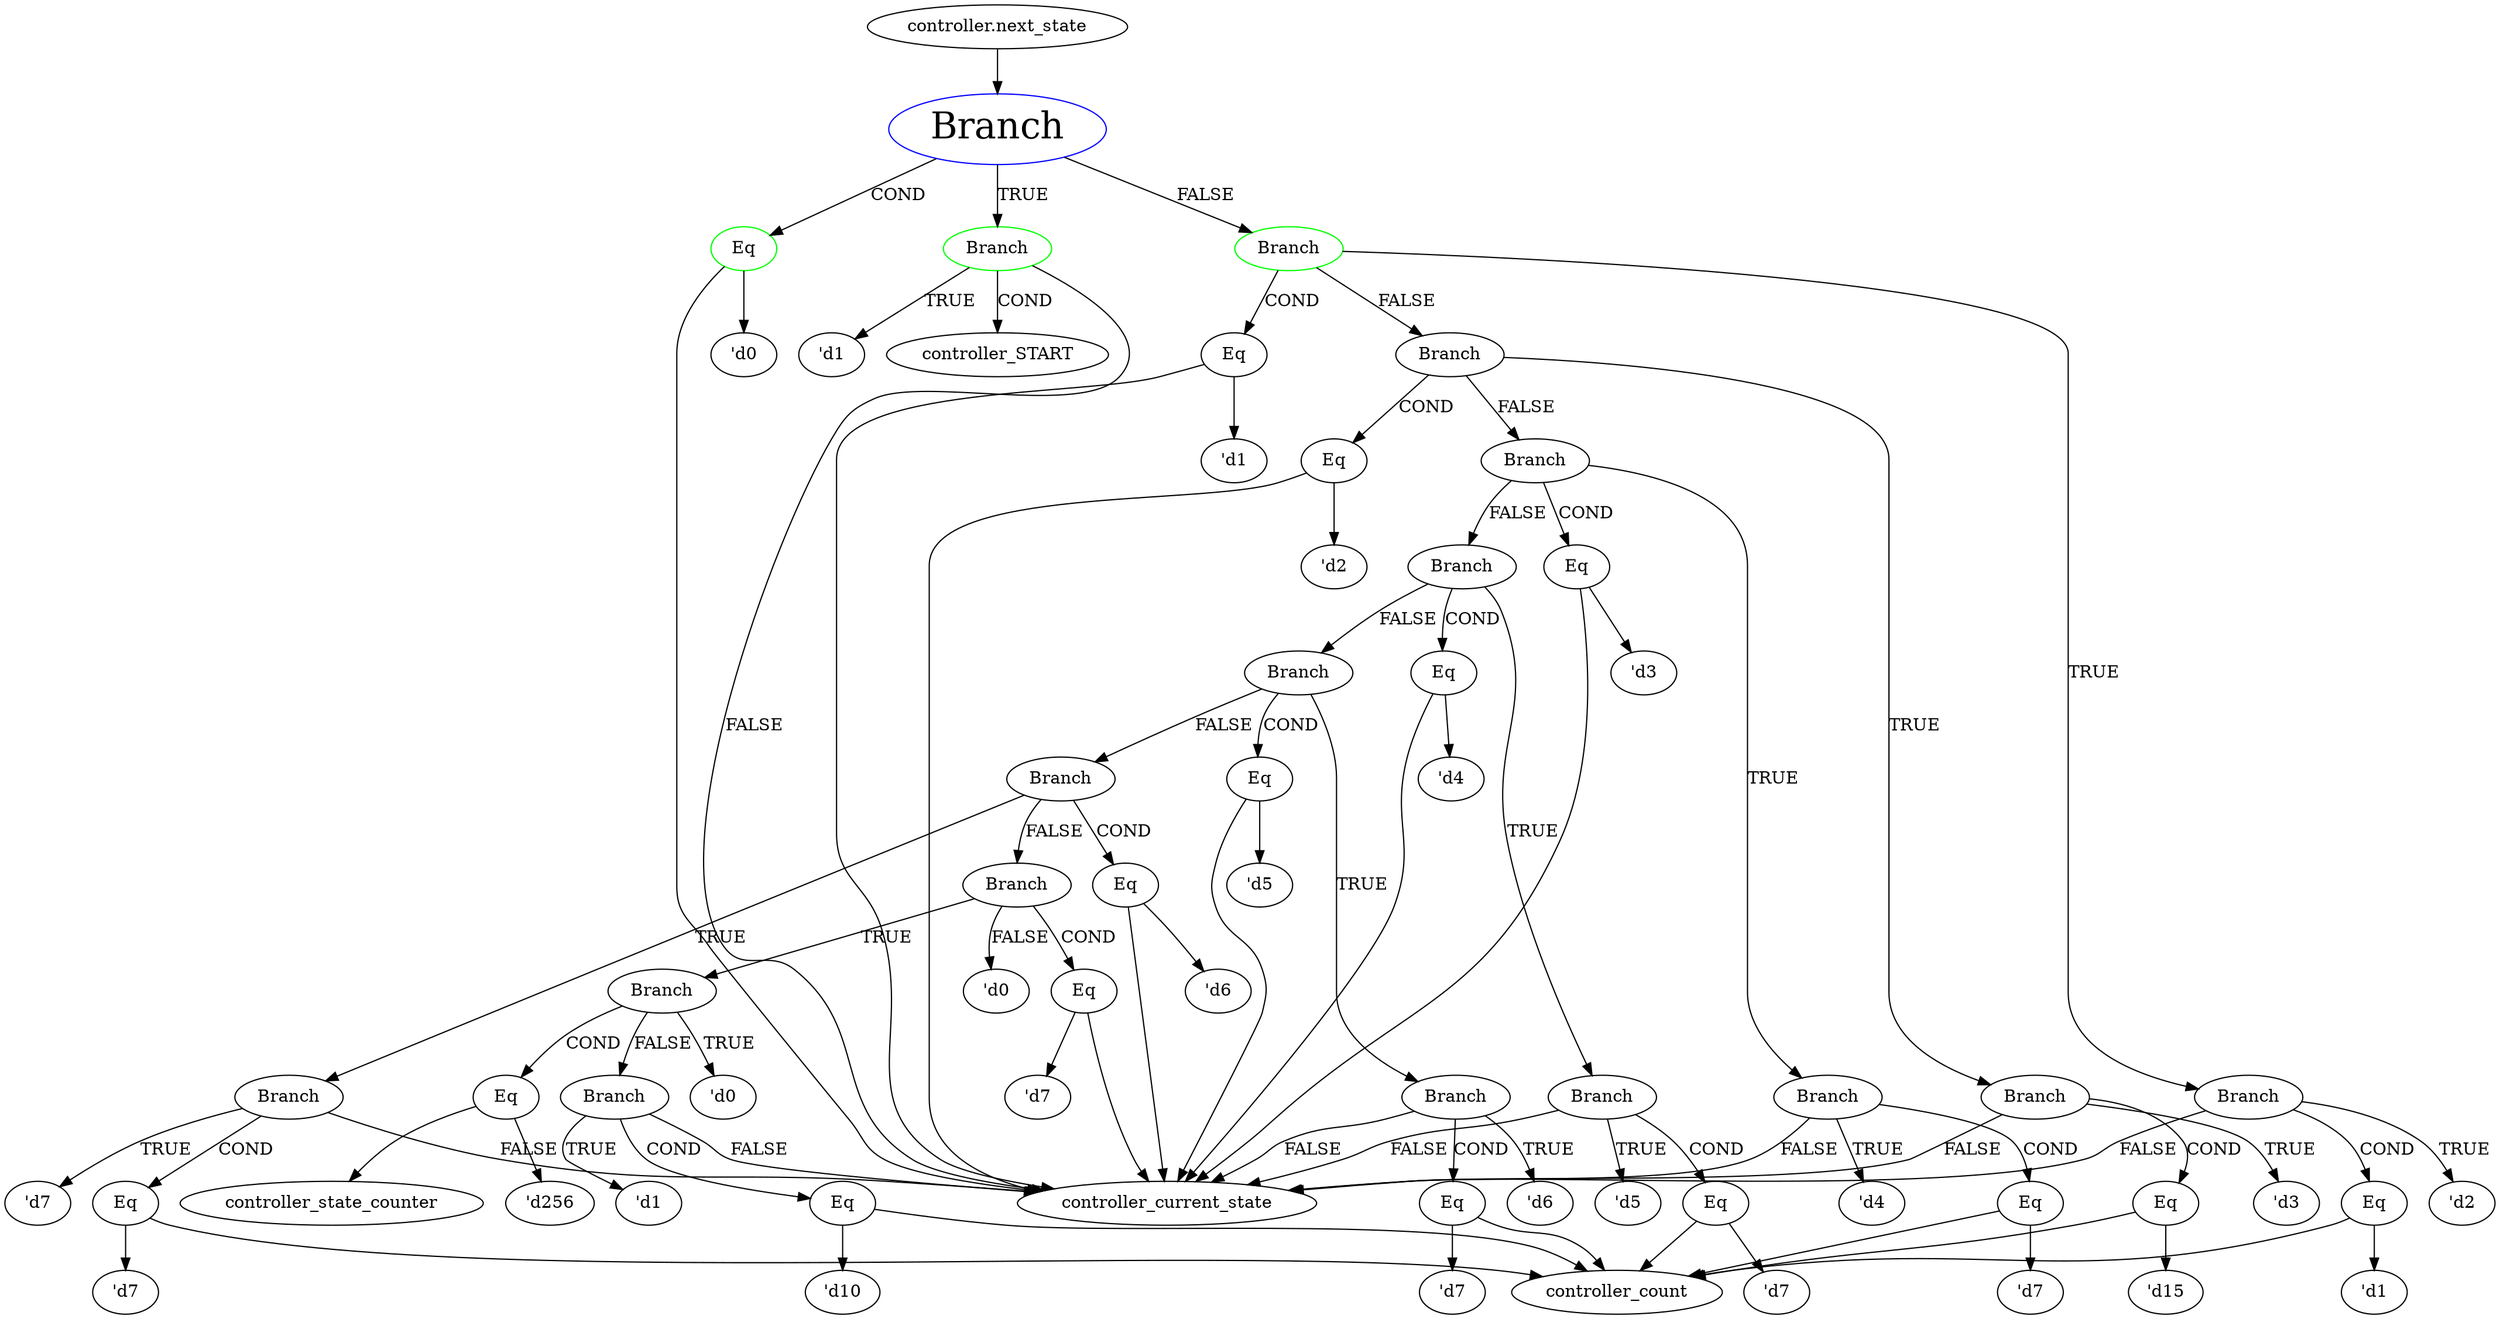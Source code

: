 strict digraph "" {
	node [label="\N"];
	"controller.next_state_graphrename_0"	[color=black,
		label="controller.next_state"];
	Branch_graphrename_1	[color=blue,
		label=Branch,fontsize="30.0"];
	"controller.next_state_graphrename_0" -> Branch_graphrename_1	[color=black];
	Eq_graphrename_2	[color=green,
		label=Eq];
	Branch_graphrename_1 -> Eq_graphrename_2	[color=black,
		label=COND];
	Branch_graphrename_4	[color=green,
		label=Branch];
	Branch_graphrename_1 -> Branch_graphrename_4	[color=black,
		label=TRUE];
	Branch_graphrename_6	[color=green,
		label=Branch];
	Branch_graphrename_1 -> Branch_graphrename_6	[color=black,
		label=FALSE];

	controller_current_state	[color=black];
	Eq_graphrename_2 -> controller_current_state	[color=black];
	"'d0_graphrename_3"	[color=black,
		label="'d0"];
	Eq_graphrename_2 -> "'d0_graphrename_3"	[color=black];
	Branch_graphrename_4 -> controller_current_state	[color=black,
		label=FALSE];
	controller_START	[color=black];
	Branch_graphrename_4 -> controller_START	[color=black,
		label=COND];
	"'d1_graphrename_5"	[color=black,
		label="'d1"];
	Branch_graphrename_4 -> "'d1_graphrename_5"	[color=black,
		label=TRUE];
	Eq_graphrename_7	[color=black,
		label=Eq];
	Branch_graphrename_6 -> Eq_graphrename_7	[color=black,
		label=COND];
	Branch_graphrename_9	[color=black,
		label=Branch];
	Branch_graphrename_6 -> Branch_graphrename_9	[color=black,
		label=TRUE];
	Branch_graphrename_13	[color=black,
		label=Branch];
	Branch_graphrename_6 -> Branch_graphrename_13	[color=black,
		label=FALSE];
	Eq_graphrename_7 -> controller_current_state	[color=black];
	"'d1_graphrename_8"	[color=black,
		label="'d1"];
	Eq_graphrename_7 -> "'d1_graphrename_8"	[color=black];
	Branch_graphrename_9 -> controller_current_state	[color=black,
		label=FALSE];
	Eq_graphrename_10	[color=black,
		label=Eq];
	Branch_graphrename_9 -> Eq_graphrename_10	[color=black,
		label=COND];
	"'d2_graphrename_12"	[color=black,
		label="'d2"];
	Branch_graphrename_9 -> "'d2_graphrename_12"	[color=black,
		label=TRUE];
	controller_count	[color=black];
	Eq_graphrename_10 -> controller_count	[color=black];
	"'d1_graphrename_11"	[color=black,
		label="'d1"];
	Eq_graphrename_10 -> "'d1_graphrename_11"	[color=black];
	Eq_graphrename_14	[color=black,
		label=Eq];
	Branch_graphrename_13 -> Eq_graphrename_14	[color=black,
		label=COND];
	Branch_graphrename_16	[color=black,
		label=Branch];
	Branch_graphrename_13 -> Branch_graphrename_16	[color=black,
		label=TRUE];
	Branch_graphrename_20	[color=black,
		label=Branch];
	Branch_graphrename_13 -> Branch_graphrename_20	[color=black,
		label=FALSE];
	Eq_graphrename_14 -> controller_current_state	[color=black];
	"'d2_graphrename_15"	[color=black,
		label="'d2"];
	Eq_graphrename_14 -> "'d2_graphrename_15"	[color=black];
	Branch_graphrename_16 -> controller_current_state	[color=black,
		label=FALSE];
	Eq_graphrename_17	[color=black,
		label=Eq];
	Branch_graphrename_16 -> Eq_graphrename_17	[color=black,
		label=COND];
	"'d3_graphrename_19"	[color=black,
		label="'d3"];
	Branch_graphrename_16 -> "'d3_graphrename_19"	[color=black,
		label=TRUE];
	Eq_graphrename_17 -> controller_count	[color=black];
	"'d15_graphrename_18"	[color=black,
		label="'d15"];
	Eq_graphrename_17 -> "'d15_graphrename_18"	[color=black];
	Eq_graphrename_21	[color=black,
		label=Eq];
	Branch_graphrename_20 -> Eq_graphrename_21	[color=black,
		label=COND];
	Branch_graphrename_23	[color=black,
		label=Branch];
	Branch_graphrename_20 -> Branch_graphrename_23	[color=black,
		label=TRUE];
	Branch_graphrename_27	[color=black,
		label=Branch];
	Branch_graphrename_20 -> Branch_graphrename_27	[color=black,
		label=FALSE];
	Eq_graphrename_21 -> controller_current_state	[color=black];
	"'d3_graphrename_22"	[color=black,
		label="'d3"];
	Eq_graphrename_21 -> "'d3_graphrename_22"	[color=black];
	Branch_graphrename_23 -> controller_current_state	[color=black,
		label=FALSE];
	Eq_graphrename_24	[color=black,
		label=Eq];
	Branch_graphrename_23 -> Eq_graphrename_24	[color=black,
		label=COND];
	"'d4_graphrename_26"	[color=black,
		label="'d4"];
	Branch_graphrename_23 -> "'d4_graphrename_26"	[color=black,
		label=TRUE];
	Eq_graphrename_24 -> controller_count	[color=black];
	"'d7_graphrename_25"	[color=black,
		label="'d7"];
	Eq_graphrename_24 -> "'d7_graphrename_25"	[color=black];
	Eq_graphrename_28	[color=black,
		label=Eq];
	Branch_graphrename_27 -> Eq_graphrename_28	[color=black,
		label=COND];
	Branch_graphrename_30	[color=black,
		label=Branch];
	Branch_graphrename_27 -> Branch_graphrename_30	[color=black,
		label=TRUE];
	Branch_graphrename_34	[color=black,
		label=Branch];
	Branch_graphrename_27 -> Branch_graphrename_34	[color=black,
		label=FALSE];
	Eq_graphrename_28 -> controller_current_state	[color=black];
	"'d4_graphrename_29"	[color=black,
		label="'d4"];
	Eq_graphrename_28 -> "'d4_graphrename_29"	[color=black];
	Branch_graphrename_30 -> controller_current_state	[color=black,
		label=FALSE];
	Eq_graphrename_31	[color=black,
		label=Eq];
	Branch_graphrename_30 -> Eq_graphrename_31	[color=black,
		label=COND];
	"'d5_graphrename_33"	[color=black,
		label="'d5"];
	Branch_graphrename_30 -> "'d5_graphrename_33"	[color=black,
		label=TRUE];
	Eq_graphrename_31 -> controller_count	[color=black];
	"'d7_graphrename_32"	[color=black,
		label="'d7"];
	Eq_graphrename_31 -> "'d7_graphrename_32"	[color=black];
	Eq_graphrename_35	[color=black,
		label=Eq];
	Branch_graphrename_34 -> Eq_graphrename_35	[color=black,
		label=COND];
	Branch_graphrename_37	[color=black,
		label=Branch];
	Branch_graphrename_34 -> Branch_graphrename_37	[color=black,
		label=TRUE];
	Branch_graphrename_41	[color=black,
		label=Branch];
	Branch_graphrename_34 -> Branch_graphrename_41	[color=black,
		label=FALSE];
	Eq_graphrename_35 -> controller_current_state	[color=black];
	"'d5_graphrename_36"	[color=black,
		label="'d5"];
	Eq_graphrename_35 -> "'d5_graphrename_36"	[color=black];
	Branch_graphrename_37 -> controller_current_state	[color=black,
		label=FALSE];
	Eq_graphrename_38	[color=black,
		label=Eq];
	Branch_graphrename_37 -> Eq_graphrename_38	[color=black,
		label=COND];
	"'d6_graphrename_40"	[color=black,
		label="'d6"];
	Branch_graphrename_37 -> "'d6_graphrename_40"	[color=black,
		label=TRUE];
	Eq_graphrename_38 -> controller_count	[color=black];
	"'d7_graphrename_39"	[color=black,
		label="'d7"];
	Eq_graphrename_38 -> "'d7_graphrename_39"	[color=black];
	Eq_graphrename_42	[color=black,
		label=Eq];
	Branch_graphrename_41 -> Eq_graphrename_42	[color=black,
		label=COND];
	Branch_graphrename_44	[color=black,
		label=Branch];
	Branch_graphrename_41 -> Branch_graphrename_44	[color=black,
		label=TRUE];
	Branch_graphrename_48	[color=black,
		label=Branch];
	Branch_graphrename_41 -> Branch_graphrename_48	[color=black,
		label=FALSE];
	Eq_graphrename_42 -> controller_current_state	[color=black];
	"'d6_graphrename_43"	[color=black,
		label="'d6"];
	Eq_graphrename_42 -> "'d6_graphrename_43"	[color=black];
	Branch_graphrename_44 -> controller_current_state	[color=black,
		label=FALSE];
	Eq_graphrename_45	[color=black,
		label=Eq];
	Branch_graphrename_44 -> Eq_graphrename_45	[color=black,
		label=COND];
	"'d7_graphrename_47"	[color=black,
		label="'d7"];
	Branch_graphrename_44 -> "'d7_graphrename_47"	[color=black,
		label=TRUE];
	Eq_graphrename_45 -> controller_count	[color=black];
	"'d7_graphrename_46"	[color=black,
		label="'d7"];
	Eq_graphrename_45 -> "'d7_graphrename_46"	[color=black];
	Eq_graphrename_49	[color=black,
		label=Eq];
	Branch_graphrename_48 -> Eq_graphrename_49	[color=black,
		label=COND];
	Branch_graphrename_51	[color=black,
		label=Branch];
	Branch_graphrename_48 -> Branch_graphrename_51	[color=black,
		label=TRUE];
	"'d0_graphrename_59"	[color=black,
		label="'d0"];
	Branch_graphrename_48 -> "'d0_graphrename_59"	[color=black,
		label=FALSE];
	Eq_graphrename_49 -> controller_current_state	[color=black];
	"'d7_graphrename_50"	[color=black,
		label="'d7"];
	Eq_graphrename_49 -> "'d7_graphrename_50"	[color=black];
	Eq_graphrename_52	[color=black,
		label=Eq];
	Branch_graphrename_51 -> Eq_graphrename_52	[color=black,
		label=COND];
	"'d0_graphrename_54"	[color=black,
		label="'d0"];
	Branch_graphrename_51 -> "'d0_graphrename_54"	[color=black,
		label=TRUE];
	Branch_graphrename_55	[color=black,
		label=Branch];
	Branch_graphrename_51 -> Branch_graphrename_55	[color=black,
		label=FALSE];
	controller_state_counter	[color=black];
	Eq_graphrename_52 -> controller_state_counter	[color=black];
	"'d256_graphrename_53"	[color=black,
		label="'d256"];
	Eq_graphrename_52 -> "'d256_graphrename_53"	[color=black];
	Branch_graphrename_55 -> controller_current_state	[color=black,
		label=FALSE];
	Eq_graphrename_56	[color=black,
		label=Eq];
	Branch_graphrename_55 -> Eq_graphrename_56	[color=black,
		label=COND];
	"'d1_graphrename_58"	[color=black,
		label="'d1"];
	Branch_graphrename_55 -> "'d1_graphrename_58"	[color=black,
		label=TRUE];
	Eq_graphrename_56 -> controller_count	[color=black];
	"'d10_graphrename_57"	[color=black,
		label="'d10"];
	Eq_graphrename_56 -> "'d10_graphrename_57"	[color=black];
}
